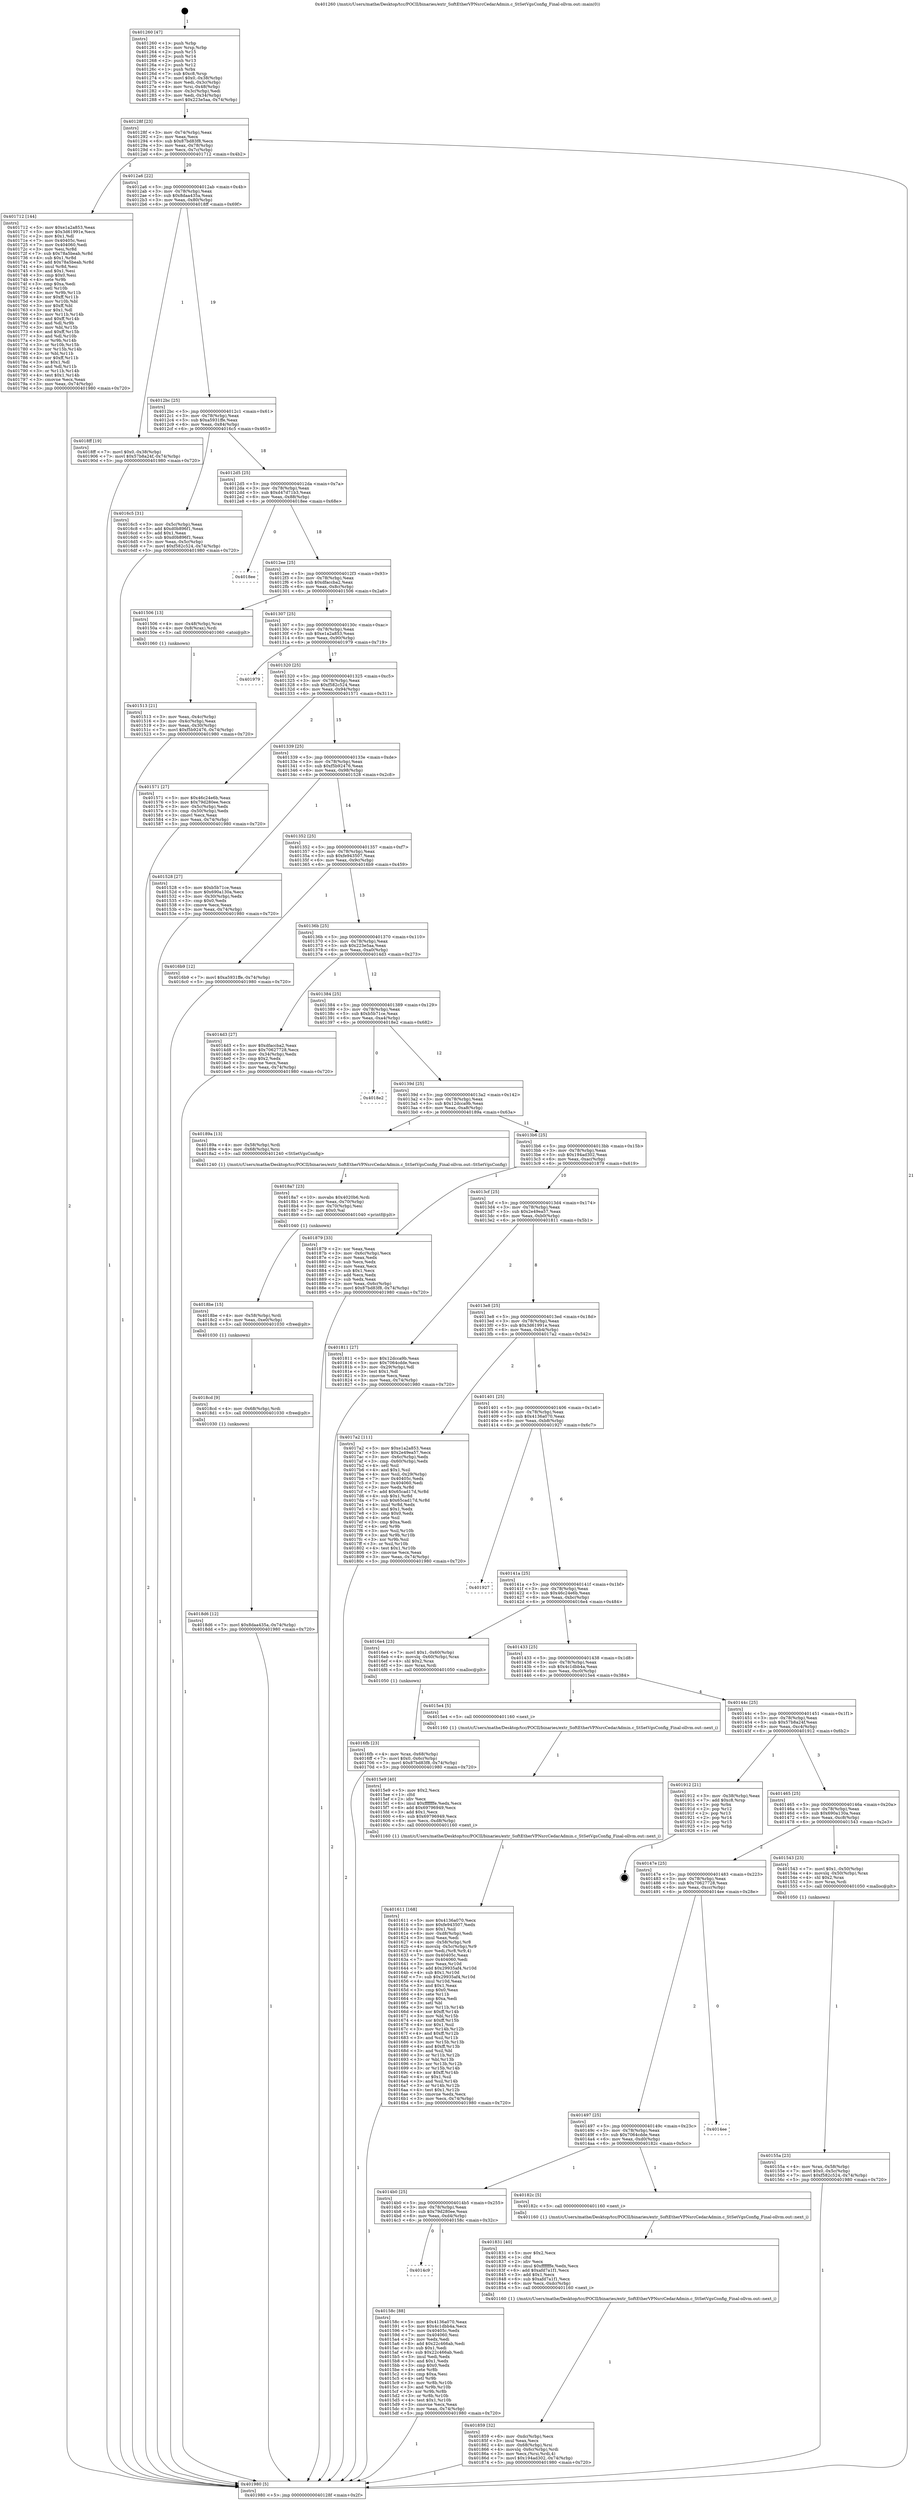 digraph "0x401260" {
  label = "0x401260 (/mnt/c/Users/mathe/Desktop/tcc/POCII/binaries/extr_SoftEtherVPNsrcCedarAdmin.c_StSetVgsConfig_Final-ollvm.out::main(0))"
  labelloc = "t"
  node[shape=record]

  Entry [label="",width=0.3,height=0.3,shape=circle,fillcolor=black,style=filled]
  "0x40128f" [label="{
     0x40128f [23]\l
     | [instrs]\l
     &nbsp;&nbsp;0x40128f \<+3\>: mov -0x74(%rbp),%eax\l
     &nbsp;&nbsp;0x401292 \<+2\>: mov %eax,%ecx\l
     &nbsp;&nbsp;0x401294 \<+6\>: sub $0x87bd83f8,%ecx\l
     &nbsp;&nbsp;0x40129a \<+3\>: mov %eax,-0x78(%rbp)\l
     &nbsp;&nbsp;0x40129d \<+3\>: mov %ecx,-0x7c(%rbp)\l
     &nbsp;&nbsp;0x4012a0 \<+6\>: je 0000000000401712 \<main+0x4b2\>\l
  }"]
  "0x401712" [label="{
     0x401712 [144]\l
     | [instrs]\l
     &nbsp;&nbsp;0x401712 \<+5\>: mov $0xe1a2a853,%eax\l
     &nbsp;&nbsp;0x401717 \<+5\>: mov $0x3d61991e,%ecx\l
     &nbsp;&nbsp;0x40171c \<+2\>: mov $0x1,%dl\l
     &nbsp;&nbsp;0x40171e \<+7\>: mov 0x40405c,%esi\l
     &nbsp;&nbsp;0x401725 \<+7\>: mov 0x404060,%edi\l
     &nbsp;&nbsp;0x40172c \<+3\>: mov %esi,%r8d\l
     &nbsp;&nbsp;0x40172f \<+7\>: sub $0x78a5beab,%r8d\l
     &nbsp;&nbsp;0x401736 \<+4\>: sub $0x1,%r8d\l
     &nbsp;&nbsp;0x40173a \<+7\>: add $0x78a5beab,%r8d\l
     &nbsp;&nbsp;0x401741 \<+4\>: imul %r8d,%esi\l
     &nbsp;&nbsp;0x401745 \<+3\>: and $0x1,%esi\l
     &nbsp;&nbsp;0x401748 \<+3\>: cmp $0x0,%esi\l
     &nbsp;&nbsp;0x40174b \<+4\>: sete %r9b\l
     &nbsp;&nbsp;0x40174f \<+3\>: cmp $0xa,%edi\l
     &nbsp;&nbsp;0x401752 \<+4\>: setl %r10b\l
     &nbsp;&nbsp;0x401756 \<+3\>: mov %r9b,%r11b\l
     &nbsp;&nbsp;0x401759 \<+4\>: xor $0xff,%r11b\l
     &nbsp;&nbsp;0x40175d \<+3\>: mov %r10b,%bl\l
     &nbsp;&nbsp;0x401760 \<+3\>: xor $0xff,%bl\l
     &nbsp;&nbsp;0x401763 \<+3\>: xor $0x1,%dl\l
     &nbsp;&nbsp;0x401766 \<+3\>: mov %r11b,%r14b\l
     &nbsp;&nbsp;0x401769 \<+4\>: and $0xff,%r14b\l
     &nbsp;&nbsp;0x40176d \<+3\>: and %dl,%r9b\l
     &nbsp;&nbsp;0x401770 \<+3\>: mov %bl,%r15b\l
     &nbsp;&nbsp;0x401773 \<+4\>: and $0xff,%r15b\l
     &nbsp;&nbsp;0x401777 \<+3\>: and %dl,%r10b\l
     &nbsp;&nbsp;0x40177a \<+3\>: or %r9b,%r14b\l
     &nbsp;&nbsp;0x40177d \<+3\>: or %r10b,%r15b\l
     &nbsp;&nbsp;0x401780 \<+3\>: xor %r15b,%r14b\l
     &nbsp;&nbsp;0x401783 \<+3\>: or %bl,%r11b\l
     &nbsp;&nbsp;0x401786 \<+4\>: xor $0xff,%r11b\l
     &nbsp;&nbsp;0x40178a \<+3\>: or $0x1,%dl\l
     &nbsp;&nbsp;0x40178d \<+3\>: and %dl,%r11b\l
     &nbsp;&nbsp;0x401790 \<+3\>: or %r11b,%r14b\l
     &nbsp;&nbsp;0x401793 \<+4\>: test $0x1,%r14b\l
     &nbsp;&nbsp;0x401797 \<+3\>: cmovne %ecx,%eax\l
     &nbsp;&nbsp;0x40179a \<+3\>: mov %eax,-0x74(%rbp)\l
     &nbsp;&nbsp;0x40179d \<+5\>: jmp 0000000000401980 \<main+0x720\>\l
  }"]
  "0x4012a6" [label="{
     0x4012a6 [22]\l
     | [instrs]\l
     &nbsp;&nbsp;0x4012a6 \<+5\>: jmp 00000000004012ab \<main+0x4b\>\l
     &nbsp;&nbsp;0x4012ab \<+3\>: mov -0x78(%rbp),%eax\l
     &nbsp;&nbsp;0x4012ae \<+5\>: sub $0x8daa435a,%eax\l
     &nbsp;&nbsp;0x4012b3 \<+3\>: mov %eax,-0x80(%rbp)\l
     &nbsp;&nbsp;0x4012b6 \<+6\>: je 00000000004018ff \<main+0x69f\>\l
  }"]
  Exit [label="",width=0.3,height=0.3,shape=circle,fillcolor=black,style=filled,peripheries=2]
  "0x4018ff" [label="{
     0x4018ff [19]\l
     | [instrs]\l
     &nbsp;&nbsp;0x4018ff \<+7\>: movl $0x0,-0x38(%rbp)\l
     &nbsp;&nbsp;0x401906 \<+7\>: movl $0x57b8a24f,-0x74(%rbp)\l
     &nbsp;&nbsp;0x40190d \<+5\>: jmp 0000000000401980 \<main+0x720\>\l
  }"]
  "0x4012bc" [label="{
     0x4012bc [25]\l
     | [instrs]\l
     &nbsp;&nbsp;0x4012bc \<+5\>: jmp 00000000004012c1 \<main+0x61\>\l
     &nbsp;&nbsp;0x4012c1 \<+3\>: mov -0x78(%rbp),%eax\l
     &nbsp;&nbsp;0x4012c4 \<+5\>: sub $0xa5931ffe,%eax\l
     &nbsp;&nbsp;0x4012c9 \<+6\>: mov %eax,-0x84(%rbp)\l
     &nbsp;&nbsp;0x4012cf \<+6\>: je 00000000004016c5 \<main+0x465\>\l
  }"]
  "0x4018d6" [label="{
     0x4018d6 [12]\l
     | [instrs]\l
     &nbsp;&nbsp;0x4018d6 \<+7\>: movl $0x8daa435a,-0x74(%rbp)\l
     &nbsp;&nbsp;0x4018dd \<+5\>: jmp 0000000000401980 \<main+0x720\>\l
  }"]
  "0x4016c5" [label="{
     0x4016c5 [31]\l
     | [instrs]\l
     &nbsp;&nbsp;0x4016c5 \<+3\>: mov -0x5c(%rbp),%eax\l
     &nbsp;&nbsp;0x4016c8 \<+5\>: add $0xd0b896f1,%eax\l
     &nbsp;&nbsp;0x4016cd \<+3\>: add $0x1,%eax\l
     &nbsp;&nbsp;0x4016d0 \<+5\>: sub $0xd0b896f1,%eax\l
     &nbsp;&nbsp;0x4016d5 \<+3\>: mov %eax,-0x5c(%rbp)\l
     &nbsp;&nbsp;0x4016d8 \<+7\>: movl $0xf582c524,-0x74(%rbp)\l
     &nbsp;&nbsp;0x4016df \<+5\>: jmp 0000000000401980 \<main+0x720\>\l
  }"]
  "0x4012d5" [label="{
     0x4012d5 [25]\l
     | [instrs]\l
     &nbsp;&nbsp;0x4012d5 \<+5\>: jmp 00000000004012da \<main+0x7a\>\l
     &nbsp;&nbsp;0x4012da \<+3\>: mov -0x78(%rbp),%eax\l
     &nbsp;&nbsp;0x4012dd \<+5\>: sub $0xd47d71b3,%eax\l
     &nbsp;&nbsp;0x4012e2 \<+6\>: mov %eax,-0x88(%rbp)\l
     &nbsp;&nbsp;0x4012e8 \<+6\>: je 00000000004018ee \<main+0x68e\>\l
  }"]
  "0x4018cd" [label="{
     0x4018cd [9]\l
     | [instrs]\l
     &nbsp;&nbsp;0x4018cd \<+4\>: mov -0x68(%rbp),%rdi\l
     &nbsp;&nbsp;0x4018d1 \<+5\>: call 0000000000401030 \<free@plt\>\l
     | [calls]\l
     &nbsp;&nbsp;0x401030 \{1\} (unknown)\l
  }"]
  "0x4018ee" [label="{
     0x4018ee\l
  }", style=dashed]
  "0x4012ee" [label="{
     0x4012ee [25]\l
     | [instrs]\l
     &nbsp;&nbsp;0x4012ee \<+5\>: jmp 00000000004012f3 \<main+0x93\>\l
     &nbsp;&nbsp;0x4012f3 \<+3\>: mov -0x78(%rbp),%eax\l
     &nbsp;&nbsp;0x4012f6 \<+5\>: sub $0xdfaccba2,%eax\l
     &nbsp;&nbsp;0x4012fb \<+6\>: mov %eax,-0x8c(%rbp)\l
     &nbsp;&nbsp;0x401301 \<+6\>: je 0000000000401506 \<main+0x2a6\>\l
  }"]
  "0x4018be" [label="{
     0x4018be [15]\l
     | [instrs]\l
     &nbsp;&nbsp;0x4018be \<+4\>: mov -0x58(%rbp),%rdi\l
     &nbsp;&nbsp;0x4018c2 \<+6\>: mov %eax,-0xe0(%rbp)\l
     &nbsp;&nbsp;0x4018c8 \<+5\>: call 0000000000401030 \<free@plt\>\l
     | [calls]\l
     &nbsp;&nbsp;0x401030 \{1\} (unknown)\l
  }"]
  "0x401506" [label="{
     0x401506 [13]\l
     | [instrs]\l
     &nbsp;&nbsp;0x401506 \<+4\>: mov -0x48(%rbp),%rax\l
     &nbsp;&nbsp;0x40150a \<+4\>: mov 0x8(%rax),%rdi\l
     &nbsp;&nbsp;0x40150e \<+5\>: call 0000000000401060 \<atoi@plt\>\l
     | [calls]\l
     &nbsp;&nbsp;0x401060 \{1\} (unknown)\l
  }"]
  "0x401307" [label="{
     0x401307 [25]\l
     | [instrs]\l
     &nbsp;&nbsp;0x401307 \<+5\>: jmp 000000000040130c \<main+0xac\>\l
     &nbsp;&nbsp;0x40130c \<+3\>: mov -0x78(%rbp),%eax\l
     &nbsp;&nbsp;0x40130f \<+5\>: sub $0xe1a2a853,%eax\l
     &nbsp;&nbsp;0x401314 \<+6\>: mov %eax,-0x90(%rbp)\l
     &nbsp;&nbsp;0x40131a \<+6\>: je 0000000000401979 \<main+0x719\>\l
  }"]
  "0x4018a7" [label="{
     0x4018a7 [23]\l
     | [instrs]\l
     &nbsp;&nbsp;0x4018a7 \<+10\>: movabs $0x4020b6,%rdi\l
     &nbsp;&nbsp;0x4018b1 \<+3\>: mov %eax,-0x70(%rbp)\l
     &nbsp;&nbsp;0x4018b4 \<+3\>: mov -0x70(%rbp),%esi\l
     &nbsp;&nbsp;0x4018b7 \<+2\>: mov $0x0,%al\l
     &nbsp;&nbsp;0x4018b9 \<+5\>: call 0000000000401040 \<printf@plt\>\l
     | [calls]\l
     &nbsp;&nbsp;0x401040 \{1\} (unknown)\l
  }"]
  "0x401979" [label="{
     0x401979\l
  }", style=dashed]
  "0x401320" [label="{
     0x401320 [25]\l
     | [instrs]\l
     &nbsp;&nbsp;0x401320 \<+5\>: jmp 0000000000401325 \<main+0xc5\>\l
     &nbsp;&nbsp;0x401325 \<+3\>: mov -0x78(%rbp),%eax\l
     &nbsp;&nbsp;0x401328 \<+5\>: sub $0xf582c524,%eax\l
     &nbsp;&nbsp;0x40132d \<+6\>: mov %eax,-0x94(%rbp)\l
     &nbsp;&nbsp;0x401333 \<+6\>: je 0000000000401571 \<main+0x311\>\l
  }"]
  "0x401859" [label="{
     0x401859 [32]\l
     | [instrs]\l
     &nbsp;&nbsp;0x401859 \<+6\>: mov -0xdc(%rbp),%ecx\l
     &nbsp;&nbsp;0x40185f \<+3\>: imul %eax,%ecx\l
     &nbsp;&nbsp;0x401862 \<+4\>: mov -0x68(%rbp),%rsi\l
     &nbsp;&nbsp;0x401866 \<+4\>: movslq -0x6c(%rbp),%rdi\l
     &nbsp;&nbsp;0x40186a \<+3\>: mov %ecx,(%rsi,%rdi,4)\l
     &nbsp;&nbsp;0x40186d \<+7\>: movl $0x194ad302,-0x74(%rbp)\l
     &nbsp;&nbsp;0x401874 \<+5\>: jmp 0000000000401980 \<main+0x720\>\l
  }"]
  "0x401571" [label="{
     0x401571 [27]\l
     | [instrs]\l
     &nbsp;&nbsp;0x401571 \<+5\>: mov $0x46c24e6b,%eax\l
     &nbsp;&nbsp;0x401576 \<+5\>: mov $0x79d280ee,%ecx\l
     &nbsp;&nbsp;0x40157b \<+3\>: mov -0x5c(%rbp),%edx\l
     &nbsp;&nbsp;0x40157e \<+3\>: cmp -0x50(%rbp),%edx\l
     &nbsp;&nbsp;0x401581 \<+3\>: cmovl %ecx,%eax\l
     &nbsp;&nbsp;0x401584 \<+3\>: mov %eax,-0x74(%rbp)\l
     &nbsp;&nbsp;0x401587 \<+5\>: jmp 0000000000401980 \<main+0x720\>\l
  }"]
  "0x401339" [label="{
     0x401339 [25]\l
     | [instrs]\l
     &nbsp;&nbsp;0x401339 \<+5\>: jmp 000000000040133e \<main+0xde\>\l
     &nbsp;&nbsp;0x40133e \<+3\>: mov -0x78(%rbp),%eax\l
     &nbsp;&nbsp;0x401341 \<+5\>: sub $0xf5b92476,%eax\l
     &nbsp;&nbsp;0x401346 \<+6\>: mov %eax,-0x98(%rbp)\l
     &nbsp;&nbsp;0x40134c \<+6\>: je 0000000000401528 \<main+0x2c8\>\l
  }"]
  "0x401831" [label="{
     0x401831 [40]\l
     | [instrs]\l
     &nbsp;&nbsp;0x401831 \<+5\>: mov $0x2,%ecx\l
     &nbsp;&nbsp;0x401836 \<+1\>: cltd\l
     &nbsp;&nbsp;0x401837 \<+2\>: idiv %ecx\l
     &nbsp;&nbsp;0x401839 \<+6\>: imul $0xfffffffe,%edx,%ecx\l
     &nbsp;&nbsp;0x40183f \<+6\>: add $0xafd7a1f1,%ecx\l
     &nbsp;&nbsp;0x401845 \<+3\>: add $0x1,%ecx\l
     &nbsp;&nbsp;0x401848 \<+6\>: sub $0xafd7a1f1,%ecx\l
     &nbsp;&nbsp;0x40184e \<+6\>: mov %ecx,-0xdc(%rbp)\l
     &nbsp;&nbsp;0x401854 \<+5\>: call 0000000000401160 \<next_i\>\l
     | [calls]\l
     &nbsp;&nbsp;0x401160 \{1\} (/mnt/c/Users/mathe/Desktop/tcc/POCII/binaries/extr_SoftEtherVPNsrcCedarAdmin.c_StSetVgsConfig_Final-ollvm.out::next_i)\l
  }"]
  "0x401528" [label="{
     0x401528 [27]\l
     | [instrs]\l
     &nbsp;&nbsp;0x401528 \<+5\>: mov $0xb5b71ce,%eax\l
     &nbsp;&nbsp;0x40152d \<+5\>: mov $0x690a130a,%ecx\l
     &nbsp;&nbsp;0x401532 \<+3\>: mov -0x30(%rbp),%edx\l
     &nbsp;&nbsp;0x401535 \<+3\>: cmp $0x0,%edx\l
     &nbsp;&nbsp;0x401538 \<+3\>: cmove %ecx,%eax\l
     &nbsp;&nbsp;0x40153b \<+3\>: mov %eax,-0x74(%rbp)\l
     &nbsp;&nbsp;0x40153e \<+5\>: jmp 0000000000401980 \<main+0x720\>\l
  }"]
  "0x401352" [label="{
     0x401352 [25]\l
     | [instrs]\l
     &nbsp;&nbsp;0x401352 \<+5\>: jmp 0000000000401357 \<main+0xf7\>\l
     &nbsp;&nbsp;0x401357 \<+3\>: mov -0x78(%rbp),%eax\l
     &nbsp;&nbsp;0x40135a \<+5\>: sub $0xfe943507,%eax\l
     &nbsp;&nbsp;0x40135f \<+6\>: mov %eax,-0x9c(%rbp)\l
     &nbsp;&nbsp;0x401365 \<+6\>: je 00000000004016b9 \<main+0x459\>\l
  }"]
  "0x4016fb" [label="{
     0x4016fb [23]\l
     | [instrs]\l
     &nbsp;&nbsp;0x4016fb \<+4\>: mov %rax,-0x68(%rbp)\l
     &nbsp;&nbsp;0x4016ff \<+7\>: movl $0x0,-0x6c(%rbp)\l
     &nbsp;&nbsp;0x401706 \<+7\>: movl $0x87bd83f8,-0x74(%rbp)\l
     &nbsp;&nbsp;0x40170d \<+5\>: jmp 0000000000401980 \<main+0x720\>\l
  }"]
  "0x4016b9" [label="{
     0x4016b9 [12]\l
     | [instrs]\l
     &nbsp;&nbsp;0x4016b9 \<+7\>: movl $0xa5931ffe,-0x74(%rbp)\l
     &nbsp;&nbsp;0x4016c0 \<+5\>: jmp 0000000000401980 \<main+0x720\>\l
  }"]
  "0x40136b" [label="{
     0x40136b [25]\l
     | [instrs]\l
     &nbsp;&nbsp;0x40136b \<+5\>: jmp 0000000000401370 \<main+0x110\>\l
     &nbsp;&nbsp;0x401370 \<+3\>: mov -0x78(%rbp),%eax\l
     &nbsp;&nbsp;0x401373 \<+5\>: sub $0x223e5aa,%eax\l
     &nbsp;&nbsp;0x401378 \<+6\>: mov %eax,-0xa0(%rbp)\l
     &nbsp;&nbsp;0x40137e \<+6\>: je 00000000004014d3 \<main+0x273\>\l
  }"]
  "0x401611" [label="{
     0x401611 [168]\l
     | [instrs]\l
     &nbsp;&nbsp;0x401611 \<+5\>: mov $0x4136a070,%ecx\l
     &nbsp;&nbsp;0x401616 \<+5\>: mov $0xfe943507,%edx\l
     &nbsp;&nbsp;0x40161b \<+3\>: mov $0x1,%sil\l
     &nbsp;&nbsp;0x40161e \<+6\>: mov -0xd8(%rbp),%edi\l
     &nbsp;&nbsp;0x401624 \<+3\>: imul %eax,%edi\l
     &nbsp;&nbsp;0x401627 \<+4\>: mov -0x58(%rbp),%r8\l
     &nbsp;&nbsp;0x40162b \<+4\>: movslq -0x5c(%rbp),%r9\l
     &nbsp;&nbsp;0x40162f \<+4\>: mov %edi,(%r8,%r9,4)\l
     &nbsp;&nbsp;0x401633 \<+7\>: mov 0x40405c,%eax\l
     &nbsp;&nbsp;0x40163a \<+7\>: mov 0x404060,%edi\l
     &nbsp;&nbsp;0x401641 \<+3\>: mov %eax,%r10d\l
     &nbsp;&nbsp;0x401644 \<+7\>: add $0x29935af4,%r10d\l
     &nbsp;&nbsp;0x40164b \<+4\>: sub $0x1,%r10d\l
     &nbsp;&nbsp;0x40164f \<+7\>: sub $0x29935af4,%r10d\l
     &nbsp;&nbsp;0x401656 \<+4\>: imul %r10d,%eax\l
     &nbsp;&nbsp;0x40165a \<+3\>: and $0x1,%eax\l
     &nbsp;&nbsp;0x40165d \<+3\>: cmp $0x0,%eax\l
     &nbsp;&nbsp;0x401660 \<+4\>: sete %r11b\l
     &nbsp;&nbsp;0x401664 \<+3\>: cmp $0xa,%edi\l
     &nbsp;&nbsp;0x401667 \<+3\>: setl %bl\l
     &nbsp;&nbsp;0x40166a \<+3\>: mov %r11b,%r14b\l
     &nbsp;&nbsp;0x40166d \<+4\>: xor $0xff,%r14b\l
     &nbsp;&nbsp;0x401671 \<+3\>: mov %bl,%r15b\l
     &nbsp;&nbsp;0x401674 \<+4\>: xor $0xff,%r15b\l
     &nbsp;&nbsp;0x401678 \<+4\>: xor $0x1,%sil\l
     &nbsp;&nbsp;0x40167c \<+3\>: mov %r14b,%r12b\l
     &nbsp;&nbsp;0x40167f \<+4\>: and $0xff,%r12b\l
     &nbsp;&nbsp;0x401683 \<+3\>: and %sil,%r11b\l
     &nbsp;&nbsp;0x401686 \<+3\>: mov %r15b,%r13b\l
     &nbsp;&nbsp;0x401689 \<+4\>: and $0xff,%r13b\l
     &nbsp;&nbsp;0x40168d \<+3\>: and %sil,%bl\l
     &nbsp;&nbsp;0x401690 \<+3\>: or %r11b,%r12b\l
     &nbsp;&nbsp;0x401693 \<+3\>: or %bl,%r13b\l
     &nbsp;&nbsp;0x401696 \<+3\>: xor %r13b,%r12b\l
     &nbsp;&nbsp;0x401699 \<+3\>: or %r15b,%r14b\l
     &nbsp;&nbsp;0x40169c \<+4\>: xor $0xff,%r14b\l
     &nbsp;&nbsp;0x4016a0 \<+4\>: or $0x1,%sil\l
     &nbsp;&nbsp;0x4016a4 \<+3\>: and %sil,%r14b\l
     &nbsp;&nbsp;0x4016a7 \<+3\>: or %r14b,%r12b\l
     &nbsp;&nbsp;0x4016aa \<+4\>: test $0x1,%r12b\l
     &nbsp;&nbsp;0x4016ae \<+3\>: cmovne %edx,%ecx\l
     &nbsp;&nbsp;0x4016b1 \<+3\>: mov %ecx,-0x74(%rbp)\l
     &nbsp;&nbsp;0x4016b4 \<+5\>: jmp 0000000000401980 \<main+0x720\>\l
  }"]
  "0x4014d3" [label="{
     0x4014d3 [27]\l
     | [instrs]\l
     &nbsp;&nbsp;0x4014d3 \<+5\>: mov $0xdfaccba2,%eax\l
     &nbsp;&nbsp;0x4014d8 \<+5\>: mov $0x70627728,%ecx\l
     &nbsp;&nbsp;0x4014dd \<+3\>: mov -0x34(%rbp),%edx\l
     &nbsp;&nbsp;0x4014e0 \<+3\>: cmp $0x2,%edx\l
     &nbsp;&nbsp;0x4014e3 \<+3\>: cmovne %ecx,%eax\l
     &nbsp;&nbsp;0x4014e6 \<+3\>: mov %eax,-0x74(%rbp)\l
     &nbsp;&nbsp;0x4014e9 \<+5\>: jmp 0000000000401980 \<main+0x720\>\l
  }"]
  "0x401384" [label="{
     0x401384 [25]\l
     | [instrs]\l
     &nbsp;&nbsp;0x401384 \<+5\>: jmp 0000000000401389 \<main+0x129\>\l
     &nbsp;&nbsp;0x401389 \<+3\>: mov -0x78(%rbp),%eax\l
     &nbsp;&nbsp;0x40138c \<+5\>: sub $0xb5b71ce,%eax\l
     &nbsp;&nbsp;0x401391 \<+6\>: mov %eax,-0xa4(%rbp)\l
     &nbsp;&nbsp;0x401397 \<+6\>: je 00000000004018e2 \<main+0x682\>\l
  }"]
  "0x401980" [label="{
     0x401980 [5]\l
     | [instrs]\l
     &nbsp;&nbsp;0x401980 \<+5\>: jmp 000000000040128f \<main+0x2f\>\l
  }"]
  "0x401260" [label="{
     0x401260 [47]\l
     | [instrs]\l
     &nbsp;&nbsp;0x401260 \<+1\>: push %rbp\l
     &nbsp;&nbsp;0x401261 \<+3\>: mov %rsp,%rbp\l
     &nbsp;&nbsp;0x401264 \<+2\>: push %r15\l
     &nbsp;&nbsp;0x401266 \<+2\>: push %r14\l
     &nbsp;&nbsp;0x401268 \<+2\>: push %r13\l
     &nbsp;&nbsp;0x40126a \<+2\>: push %r12\l
     &nbsp;&nbsp;0x40126c \<+1\>: push %rbx\l
     &nbsp;&nbsp;0x40126d \<+7\>: sub $0xc8,%rsp\l
     &nbsp;&nbsp;0x401274 \<+7\>: movl $0x0,-0x38(%rbp)\l
     &nbsp;&nbsp;0x40127b \<+3\>: mov %edi,-0x3c(%rbp)\l
     &nbsp;&nbsp;0x40127e \<+4\>: mov %rsi,-0x48(%rbp)\l
     &nbsp;&nbsp;0x401282 \<+3\>: mov -0x3c(%rbp),%edi\l
     &nbsp;&nbsp;0x401285 \<+3\>: mov %edi,-0x34(%rbp)\l
     &nbsp;&nbsp;0x401288 \<+7\>: movl $0x223e5aa,-0x74(%rbp)\l
  }"]
  "0x401513" [label="{
     0x401513 [21]\l
     | [instrs]\l
     &nbsp;&nbsp;0x401513 \<+3\>: mov %eax,-0x4c(%rbp)\l
     &nbsp;&nbsp;0x401516 \<+3\>: mov -0x4c(%rbp),%eax\l
     &nbsp;&nbsp;0x401519 \<+3\>: mov %eax,-0x30(%rbp)\l
     &nbsp;&nbsp;0x40151c \<+7\>: movl $0xf5b92476,-0x74(%rbp)\l
     &nbsp;&nbsp;0x401523 \<+5\>: jmp 0000000000401980 \<main+0x720\>\l
  }"]
  "0x4015e9" [label="{
     0x4015e9 [40]\l
     | [instrs]\l
     &nbsp;&nbsp;0x4015e9 \<+5\>: mov $0x2,%ecx\l
     &nbsp;&nbsp;0x4015ee \<+1\>: cltd\l
     &nbsp;&nbsp;0x4015ef \<+2\>: idiv %ecx\l
     &nbsp;&nbsp;0x4015f1 \<+6\>: imul $0xfffffffe,%edx,%ecx\l
     &nbsp;&nbsp;0x4015f7 \<+6\>: add $0x69796949,%ecx\l
     &nbsp;&nbsp;0x4015fd \<+3\>: add $0x1,%ecx\l
     &nbsp;&nbsp;0x401600 \<+6\>: sub $0x69796949,%ecx\l
     &nbsp;&nbsp;0x401606 \<+6\>: mov %ecx,-0xd8(%rbp)\l
     &nbsp;&nbsp;0x40160c \<+5\>: call 0000000000401160 \<next_i\>\l
     | [calls]\l
     &nbsp;&nbsp;0x401160 \{1\} (/mnt/c/Users/mathe/Desktop/tcc/POCII/binaries/extr_SoftEtherVPNsrcCedarAdmin.c_StSetVgsConfig_Final-ollvm.out::next_i)\l
  }"]
  "0x4018e2" [label="{
     0x4018e2\l
  }", style=dashed]
  "0x40139d" [label="{
     0x40139d [25]\l
     | [instrs]\l
     &nbsp;&nbsp;0x40139d \<+5\>: jmp 00000000004013a2 \<main+0x142\>\l
     &nbsp;&nbsp;0x4013a2 \<+3\>: mov -0x78(%rbp),%eax\l
     &nbsp;&nbsp;0x4013a5 \<+5\>: sub $0x12dcca9b,%eax\l
     &nbsp;&nbsp;0x4013aa \<+6\>: mov %eax,-0xa8(%rbp)\l
     &nbsp;&nbsp;0x4013b0 \<+6\>: je 000000000040189a \<main+0x63a\>\l
  }"]
  "0x4014c9" [label="{
     0x4014c9\l
  }", style=dashed]
  "0x40189a" [label="{
     0x40189a [13]\l
     | [instrs]\l
     &nbsp;&nbsp;0x40189a \<+4\>: mov -0x58(%rbp),%rdi\l
     &nbsp;&nbsp;0x40189e \<+4\>: mov -0x68(%rbp),%rsi\l
     &nbsp;&nbsp;0x4018a2 \<+5\>: call 0000000000401240 \<StSetVgsConfig\>\l
     | [calls]\l
     &nbsp;&nbsp;0x401240 \{1\} (/mnt/c/Users/mathe/Desktop/tcc/POCII/binaries/extr_SoftEtherVPNsrcCedarAdmin.c_StSetVgsConfig_Final-ollvm.out::StSetVgsConfig)\l
  }"]
  "0x4013b6" [label="{
     0x4013b6 [25]\l
     | [instrs]\l
     &nbsp;&nbsp;0x4013b6 \<+5\>: jmp 00000000004013bb \<main+0x15b\>\l
     &nbsp;&nbsp;0x4013bb \<+3\>: mov -0x78(%rbp),%eax\l
     &nbsp;&nbsp;0x4013be \<+5\>: sub $0x194ad302,%eax\l
     &nbsp;&nbsp;0x4013c3 \<+6\>: mov %eax,-0xac(%rbp)\l
     &nbsp;&nbsp;0x4013c9 \<+6\>: je 0000000000401879 \<main+0x619\>\l
  }"]
  "0x40158c" [label="{
     0x40158c [88]\l
     | [instrs]\l
     &nbsp;&nbsp;0x40158c \<+5\>: mov $0x4136a070,%eax\l
     &nbsp;&nbsp;0x401591 \<+5\>: mov $0x4c1dbb4a,%ecx\l
     &nbsp;&nbsp;0x401596 \<+7\>: mov 0x40405c,%edx\l
     &nbsp;&nbsp;0x40159d \<+7\>: mov 0x404060,%esi\l
     &nbsp;&nbsp;0x4015a4 \<+2\>: mov %edx,%edi\l
     &nbsp;&nbsp;0x4015a6 \<+6\>: add $0x22c466ab,%edi\l
     &nbsp;&nbsp;0x4015ac \<+3\>: sub $0x1,%edi\l
     &nbsp;&nbsp;0x4015af \<+6\>: sub $0x22c466ab,%edi\l
     &nbsp;&nbsp;0x4015b5 \<+3\>: imul %edi,%edx\l
     &nbsp;&nbsp;0x4015b8 \<+3\>: and $0x1,%edx\l
     &nbsp;&nbsp;0x4015bb \<+3\>: cmp $0x0,%edx\l
     &nbsp;&nbsp;0x4015be \<+4\>: sete %r8b\l
     &nbsp;&nbsp;0x4015c2 \<+3\>: cmp $0xa,%esi\l
     &nbsp;&nbsp;0x4015c5 \<+4\>: setl %r9b\l
     &nbsp;&nbsp;0x4015c9 \<+3\>: mov %r8b,%r10b\l
     &nbsp;&nbsp;0x4015cc \<+3\>: and %r9b,%r10b\l
     &nbsp;&nbsp;0x4015cf \<+3\>: xor %r9b,%r8b\l
     &nbsp;&nbsp;0x4015d2 \<+3\>: or %r8b,%r10b\l
     &nbsp;&nbsp;0x4015d5 \<+4\>: test $0x1,%r10b\l
     &nbsp;&nbsp;0x4015d9 \<+3\>: cmovne %ecx,%eax\l
     &nbsp;&nbsp;0x4015dc \<+3\>: mov %eax,-0x74(%rbp)\l
     &nbsp;&nbsp;0x4015df \<+5\>: jmp 0000000000401980 \<main+0x720\>\l
  }"]
  "0x401879" [label="{
     0x401879 [33]\l
     | [instrs]\l
     &nbsp;&nbsp;0x401879 \<+2\>: xor %eax,%eax\l
     &nbsp;&nbsp;0x40187b \<+3\>: mov -0x6c(%rbp),%ecx\l
     &nbsp;&nbsp;0x40187e \<+2\>: mov %eax,%edx\l
     &nbsp;&nbsp;0x401880 \<+2\>: sub %ecx,%edx\l
     &nbsp;&nbsp;0x401882 \<+2\>: mov %eax,%ecx\l
     &nbsp;&nbsp;0x401884 \<+3\>: sub $0x1,%ecx\l
     &nbsp;&nbsp;0x401887 \<+2\>: add %ecx,%edx\l
     &nbsp;&nbsp;0x401889 \<+2\>: sub %edx,%eax\l
     &nbsp;&nbsp;0x40188b \<+3\>: mov %eax,-0x6c(%rbp)\l
     &nbsp;&nbsp;0x40188e \<+7\>: movl $0x87bd83f8,-0x74(%rbp)\l
     &nbsp;&nbsp;0x401895 \<+5\>: jmp 0000000000401980 \<main+0x720\>\l
  }"]
  "0x4013cf" [label="{
     0x4013cf [25]\l
     | [instrs]\l
     &nbsp;&nbsp;0x4013cf \<+5\>: jmp 00000000004013d4 \<main+0x174\>\l
     &nbsp;&nbsp;0x4013d4 \<+3\>: mov -0x78(%rbp),%eax\l
     &nbsp;&nbsp;0x4013d7 \<+5\>: sub $0x2e49ea57,%eax\l
     &nbsp;&nbsp;0x4013dc \<+6\>: mov %eax,-0xb0(%rbp)\l
     &nbsp;&nbsp;0x4013e2 \<+6\>: je 0000000000401811 \<main+0x5b1\>\l
  }"]
  "0x4014b0" [label="{
     0x4014b0 [25]\l
     | [instrs]\l
     &nbsp;&nbsp;0x4014b0 \<+5\>: jmp 00000000004014b5 \<main+0x255\>\l
     &nbsp;&nbsp;0x4014b5 \<+3\>: mov -0x78(%rbp),%eax\l
     &nbsp;&nbsp;0x4014b8 \<+5\>: sub $0x79d280ee,%eax\l
     &nbsp;&nbsp;0x4014bd \<+6\>: mov %eax,-0xd4(%rbp)\l
     &nbsp;&nbsp;0x4014c3 \<+6\>: je 000000000040158c \<main+0x32c\>\l
  }"]
  "0x401811" [label="{
     0x401811 [27]\l
     | [instrs]\l
     &nbsp;&nbsp;0x401811 \<+5\>: mov $0x12dcca9b,%eax\l
     &nbsp;&nbsp;0x401816 \<+5\>: mov $0x7064cdde,%ecx\l
     &nbsp;&nbsp;0x40181b \<+3\>: mov -0x29(%rbp),%dl\l
     &nbsp;&nbsp;0x40181e \<+3\>: test $0x1,%dl\l
     &nbsp;&nbsp;0x401821 \<+3\>: cmovne %ecx,%eax\l
     &nbsp;&nbsp;0x401824 \<+3\>: mov %eax,-0x74(%rbp)\l
     &nbsp;&nbsp;0x401827 \<+5\>: jmp 0000000000401980 \<main+0x720\>\l
  }"]
  "0x4013e8" [label="{
     0x4013e8 [25]\l
     | [instrs]\l
     &nbsp;&nbsp;0x4013e8 \<+5\>: jmp 00000000004013ed \<main+0x18d\>\l
     &nbsp;&nbsp;0x4013ed \<+3\>: mov -0x78(%rbp),%eax\l
     &nbsp;&nbsp;0x4013f0 \<+5\>: sub $0x3d61991e,%eax\l
     &nbsp;&nbsp;0x4013f5 \<+6\>: mov %eax,-0xb4(%rbp)\l
     &nbsp;&nbsp;0x4013fb \<+6\>: je 00000000004017a2 \<main+0x542\>\l
  }"]
  "0x40182c" [label="{
     0x40182c [5]\l
     | [instrs]\l
     &nbsp;&nbsp;0x40182c \<+5\>: call 0000000000401160 \<next_i\>\l
     | [calls]\l
     &nbsp;&nbsp;0x401160 \{1\} (/mnt/c/Users/mathe/Desktop/tcc/POCII/binaries/extr_SoftEtherVPNsrcCedarAdmin.c_StSetVgsConfig_Final-ollvm.out::next_i)\l
  }"]
  "0x4017a2" [label="{
     0x4017a2 [111]\l
     | [instrs]\l
     &nbsp;&nbsp;0x4017a2 \<+5\>: mov $0xe1a2a853,%eax\l
     &nbsp;&nbsp;0x4017a7 \<+5\>: mov $0x2e49ea57,%ecx\l
     &nbsp;&nbsp;0x4017ac \<+3\>: mov -0x6c(%rbp),%edx\l
     &nbsp;&nbsp;0x4017af \<+3\>: cmp -0x60(%rbp),%edx\l
     &nbsp;&nbsp;0x4017b2 \<+4\>: setl %sil\l
     &nbsp;&nbsp;0x4017b6 \<+4\>: and $0x1,%sil\l
     &nbsp;&nbsp;0x4017ba \<+4\>: mov %sil,-0x29(%rbp)\l
     &nbsp;&nbsp;0x4017be \<+7\>: mov 0x40405c,%edx\l
     &nbsp;&nbsp;0x4017c5 \<+7\>: mov 0x404060,%edi\l
     &nbsp;&nbsp;0x4017cc \<+3\>: mov %edx,%r8d\l
     &nbsp;&nbsp;0x4017cf \<+7\>: add $0x65cad17d,%r8d\l
     &nbsp;&nbsp;0x4017d6 \<+4\>: sub $0x1,%r8d\l
     &nbsp;&nbsp;0x4017da \<+7\>: sub $0x65cad17d,%r8d\l
     &nbsp;&nbsp;0x4017e1 \<+4\>: imul %r8d,%edx\l
     &nbsp;&nbsp;0x4017e5 \<+3\>: and $0x1,%edx\l
     &nbsp;&nbsp;0x4017e8 \<+3\>: cmp $0x0,%edx\l
     &nbsp;&nbsp;0x4017eb \<+4\>: sete %sil\l
     &nbsp;&nbsp;0x4017ef \<+3\>: cmp $0xa,%edi\l
     &nbsp;&nbsp;0x4017f2 \<+4\>: setl %r9b\l
     &nbsp;&nbsp;0x4017f6 \<+3\>: mov %sil,%r10b\l
     &nbsp;&nbsp;0x4017f9 \<+3\>: and %r9b,%r10b\l
     &nbsp;&nbsp;0x4017fc \<+3\>: xor %r9b,%sil\l
     &nbsp;&nbsp;0x4017ff \<+3\>: or %sil,%r10b\l
     &nbsp;&nbsp;0x401802 \<+4\>: test $0x1,%r10b\l
     &nbsp;&nbsp;0x401806 \<+3\>: cmovne %ecx,%eax\l
     &nbsp;&nbsp;0x401809 \<+3\>: mov %eax,-0x74(%rbp)\l
     &nbsp;&nbsp;0x40180c \<+5\>: jmp 0000000000401980 \<main+0x720\>\l
  }"]
  "0x401401" [label="{
     0x401401 [25]\l
     | [instrs]\l
     &nbsp;&nbsp;0x401401 \<+5\>: jmp 0000000000401406 \<main+0x1a6\>\l
     &nbsp;&nbsp;0x401406 \<+3\>: mov -0x78(%rbp),%eax\l
     &nbsp;&nbsp;0x401409 \<+5\>: sub $0x4136a070,%eax\l
     &nbsp;&nbsp;0x40140e \<+6\>: mov %eax,-0xb8(%rbp)\l
     &nbsp;&nbsp;0x401414 \<+6\>: je 0000000000401927 \<main+0x6c7\>\l
  }"]
  "0x401497" [label="{
     0x401497 [25]\l
     | [instrs]\l
     &nbsp;&nbsp;0x401497 \<+5\>: jmp 000000000040149c \<main+0x23c\>\l
     &nbsp;&nbsp;0x40149c \<+3\>: mov -0x78(%rbp),%eax\l
     &nbsp;&nbsp;0x40149f \<+5\>: sub $0x7064cdde,%eax\l
     &nbsp;&nbsp;0x4014a4 \<+6\>: mov %eax,-0xd0(%rbp)\l
     &nbsp;&nbsp;0x4014aa \<+6\>: je 000000000040182c \<main+0x5cc\>\l
  }"]
  "0x401927" [label="{
     0x401927\l
  }", style=dashed]
  "0x40141a" [label="{
     0x40141a [25]\l
     | [instrs]\l
     &nbsp;&nbsp;0x40141a \<+5\>: jmp 000000000040141f \<main+0x1bf\>\l
     &nbsp;&nbsp;0x40141f \<+3\>: mov -0x78(%rbp),%eax\l
     &nbsp;&nbsp;0x401422 \<+5\>: sub $0x46c24e6b,%eax\l
     &nbsp;&nbsp;0x401427 \<+6\>: mov %eax,-0xbc(%rbp)\l
     &nbsp;&nbsp;0x40142d \<+6\>: je 00000000004016e4 \<main+0x484\>\l
  }"]
  "0x4014ee" [label="{
     0x4014ee\l
  }", style=dashed]
  "0x4016e4" [label="{
     0x4016e4 [23]\l
     | [instrs]\l
     &nbsp;&nbsp;0x4016e4 \<+7\>: movl $0x1,-0x60(%rbp)\l
     &nbsp;&nbsp;0x4016eb \<+4\>: movslq -0x60(%rbp),%rax\l
     &nbsp;&nbsp;0x4016ef \<+4\>: shl $0x2,%rax\l
     &nbsp;&nbsp;0x4016f3 \<+3\>: mov %rax,%rdi\l
     &nbsp;&nbsp;0x4016f6 \<+5\>: call 0000000000401050 \<malloc@plt\>\l
     | [calls]\l
     &nbsp;&nbsp;0x401050 \{1\} (unknown)\l
  }"]
  "0x401433" [label="{
     0x401433 [25]\l
     | [instrs]\l
     &nbsp;&nbsp;0x401433 \<+5\>: jmp 0000000000401438 \<main+0x1d8\>\l
     &nbsp;&nbsp;0x401438 \<+3\>: mov -0x78(%rbp),%eax\l
     &nbsp;&nbsp;0x40143b \<+5\>: sub $0x4c1dbb4a,%eax\l
     &nbsp;&nbsp;0x401440 \<+6\>: mov %eax,-0xc0(%rbp)\l
     &nbsp;&nbsp;0x401446 \<+6\>: je 00000000004015e4 \<main+0x384\>\l
  }"]
  "0x40155a" [label="{
     0x40155a [23]\l
     | [instrs]\l
     &nbsp;&nbsp;0x40155a \<+4\>: mov %rax,-0x58(%rbp)\l
     &nbsp;&nbsp;0x40155e \<+7\>: movl $0x0,-0x5c(%rbp)\l
     &nbsp;&nbsp;0x401565 \<+7\>: movl $0xf582c524,-0x74(%rbp)\l
     &nbsp;&nbsp;0x40156c \<+5\>: jmp 0000000000401980 \<main+0x720\>\l
  }"]
  "0x4015e4" [label="{
     0x4015e4 [5]\l
     | [instrs]\l
     &nbsp;&nbsp;0x4015e4 \<+5\>: call 0000000000401160 \<next_i\>\l
     | [calls]\l
     &nbsp;&nbsp;0x401160 \{1\} (/mnt/c/Users/mathe/Desktop/tcc/POCII/binaries/extr_SoftEtherVPNsrcCedarAdmin.c_StSetVgsConfig_Final-ollvm.out::next_i)\l
  }"]
  "0x40144c" [label="{
     0x40144c [25]\l
     | [instrs]\l
     &nbsp;&nbsp;0x40144c \<+5\>: jmp 0000000000401451 \<main+0x1f1\>\l
     &nbsp;&nbsp;0x401451 \<+3\>: mov -0x78(%rbp),%eax\l
     &nbsp;&nbsp;0x401454 \<+5\>: sub $0x57b8a24f,%eax\l
     &nbsp;&nbsp;0x401459 \<+6\>: mov %eax,-0xc4(%rbp)\l
     &nbsp;&nbsp;0x40145f \<+6\>: je 0000000000401912 \<main+0x6b2\>\l
  }"]
  "0x40147e" [label="{
     0x40147e [25]\l
     | [instrs]\l
     &nbsp;&nbsp;0x40147e \<+5\>: jmp 0000000000401483 \<main+0x223\>\l
     &nbsp;&nbsp;0x401483 \<+3\>: mov -0x78(%rbp),%eax\l
     &nbsp;&nbsp;0x401486 \<+5\>: sub $0x70627728,%eax\l
     &nbsp;&nbsp;0x40148b \<+6\>: mov %eax,-0xcc(%rbp)\l
     &nbsp;&nbsp;0x401491 \<+6\>: je 00000000004014ee \<main+0x28e\>\l
  }"]
  "0x401912" [label="{
     0x401912 [21]\l
     | [instrs]\l
     &nbsp;&nbsp;0x401912 \<+3\>: mov -0x38(%rbp),%eax\l
     &nbsp;&nbsp;0x401915 \<+7\>: add $0xc8,%rsp\l
     &nbsp;&nbsp;0x40191c \<+1\>: pop %rbx\l
     &nbsp;&nbsp;0x40191d \<+2\>: pop %r12\l
     &nbsp;&nbsp;0x40191f \<+2\>: pop %r13\l
     &nbsp;&nbsp;0x401921 \<+2\>: pop %r14\l
     &nbsp;&nbsp;0x401923 \<+2\>: pop %r15\l
     &nbsp;&nbsp;0x401925 \<+1\>: pop %rbp\l
     &nbsp;&nbsp;0x401926 \<+1\>: ret\l
  }"]
  "0x401465" [label="{
     0x401465 [25]\l
     | [instrs]\l
     &nbsp;&nbsp;0x401465 \<+5\>: jmp 000000000040146a \<main+0x20a\>\l
     &nbsp;&nbsp;0x40146a \<+3\>: mov -0x78(%rbp),%eax\l
     &nbsp;&nbsp;0x40146d \<+5\>: sub $0x690a130a,%eax\l
     &nbsp;&nbsp;0x401472 \<+6\>: mov %eax,-0xc8(%rbp)\l
     &nbsp;&nbsp;0x401478 \<+6\>: je 0000000000401543 \<main+0x2e3\>\l
  }"]
  "0x401543" [label="{
     0x401543 [23]\l
     | [instrs]\l
     &nbsp;&nbsp;0x401543 \<+7\>: movl $0x1,-0x50(%rbp)\l
     &nbsp;&nbsp;0x40154a \<+4\>: movslq -0x50(%rbp),%rax\l
     &nbsp;&nbsp;0x40154e \<+4\>: shl $0x2,%rax\l
     &nbsp;&nbsp;0x401552 \<+3\>: mov %rax,%rdi\l
     &nbsp;&nbsp;0x401555 \<+5\>: call 0000000000401050 \<malloc@plt\>\l
     | [calls]\l
     &nbsp;&nbsp;0x401050 \{1\} (unknown)\l
  }"]
  Entry -> "0x401260" [label=" 1"]
  "0x40128f" -> "0x401712" [label=" 2"]
  "0x40128f" -> "0x4012a6" [label=" 20"]
  "0x401912" -> Exit [label=" 1"]
  "0x4012a6" -> "0x4018ff" [label=" 1"]
  "0x4012a6" -> "0x4012bc" [label=" 19"]
  "0x4018ff" -> "0x401980" [label=" 1"]
  "0x4012bc" -> "0x4016c5" [label=" 1"]
  "0x4012bc" -> "0x4012d5" [label=" 18"]
  "0x4018d6" -> "0x401980" [label=" 1"]
  "0x4012d5" -> "0x4018ee" [label=" 0"]
  "0x4012d5" -> "0x4012ee" [label=" 18"]
  "0x4018cd" -> "0x4018d6" [label=" 1"]
  "0x4012ee" -> "0x401506" [label=" 1"]
  "0x4012ee" -> "0x401307" [label=" 17"]
  "0x4018be" -> "0x4018cd" [label=" 1"]
  "0x401307" -> "0x401979" [label=" 0"]
  "0x401307" -> "0x401320" [label=" 17"]
  "0x4018a7" -> "0x4018be" [label=" 1"]
  "0x401320" -> "0x401571" [label=" 2"]
  "0x401320" -> "0x401339" [label=" 15"]
  "0x40189a" -> "0x4018a7" [label=" 1"]
  "0x401339" -> "0x401528" [label=" 1"]
  "0x401339" -> "0x401352" [label=" 14"]
  "0x401879" -> "0x401980" [label=" 1"]
  "0x401352" -> "0x4016b9" [label=" 1"]
  "0x401352" -> "0x40136b" [label=" 13"]
  "0x401859" -> "0x401980" [label=" 1"]
  "0x40136b" -> "0x4014d3" [label=" 1"]
  "0x40136b" -> "0x401384" [label=" 12"]
  "0x4014d3" -> "0x401980" [label=" 1"]
  "0x401260" -> "0x40128f" [label=" 1"]
  "0x401980" -> "0x40128f" [label=" 21"]
  "0x401506" -> "0x401513" [label=" 1"]
  "0x401513" -> "0x401980" [label=" 1"]
  "0x401528" -> "0x401980" [label=" 1"]
  "0x401831" -> "0x401859" [label=" 1"]
  "0x401384" -> "0x4018e2" [label=" 0"]
  "0x401384" -> "0x40139d" [label=" 12"]
  "0x40182c" -> "0x401831" [label=" 1"]
  "0x40139d" -> "0x40189a" [label=" 1"]
  "0x40139d" -> "0x4013b6" [label=" 11"]
  "0x401811" -> "0x401980" [label=" 2"]
  "0x4013b6" -> "0x401879" [label=" 1"]
  "0x4013b6" -> "0x4013cf" [label=" 10"]
  "0x4017a2" -> "0x401980" [label=" 2"]
  "0x4013cf" -> "0x401811" [label=" 2"]
  "0x4013cf" -> "0x4013e8" [label=" 8"]
  "0x4016fb" -> "0x401980" [label=" 1"]
  "0x4013e8" -> "0x4017a2" [label=" 2"]
  "0x4013e8" -> "0x401401" [label=" 6"]
  "0x4016e4" -> "0x4016fb" [label=" 1"]
  "0x401401" -> "0x401927" [label=" 0"]
  "0x401401" -> "0x40141a" [label=" 6"]
  "0x4016b9" -> "0x401980" [label=" 1"]
  "0x40141a" -> "0x4016e4" [label=" 1"]
  "0x40141a" -> "0x401433" [label=" 5"]
  "0x401611" -> "0x401980" [label=" 1"]
  "0x401433" -> "0x4015e4" [label=" 1"]
  "0x401433" -> "0x40144c" [label=" 4"]
  "0x4015e4" -> "0x4015e9" [label=" 1"]
  "0x40144c" -> "0x401912" [label=" 1"]
  "0x40144c" -> "0x401465" [label=" 3"]
  "0x40158c" -> "0x401980" [label=" 1"]
  "0x401465" -> "0x401543" [label=" 1"]
  "0x401465" -> "0x40147e" [label=" 2"]
  "0x401543" -> "0x40155a" [label=" 1"]
  "0x40155a" -> "0x401980" [label=" 1"]
  "0x401571" -> "0x401980" [label=" 2"]
  "0x4015e9" -> "0x401611" [label=" 1"]
  "0x40147e" -> "0x4014ee" [label=" 0"]
  "0x40147e" -> "0x401497" [label=" 2"]
  "0x4016c5" -> "0x401980" [label=" 1"]
  "0x401497" -> "0x40182c" [label=" 1"]
  "0x401497" -> "0x4014b0" [label=" 1"]
  "0x401712" -> "0x401980" [label=" 2"]
  "0x4014b0" -> "0x40158c" [label=" 1"]
  "0x4014b0" -> "0x4014c9" [label=" 0"]
}
